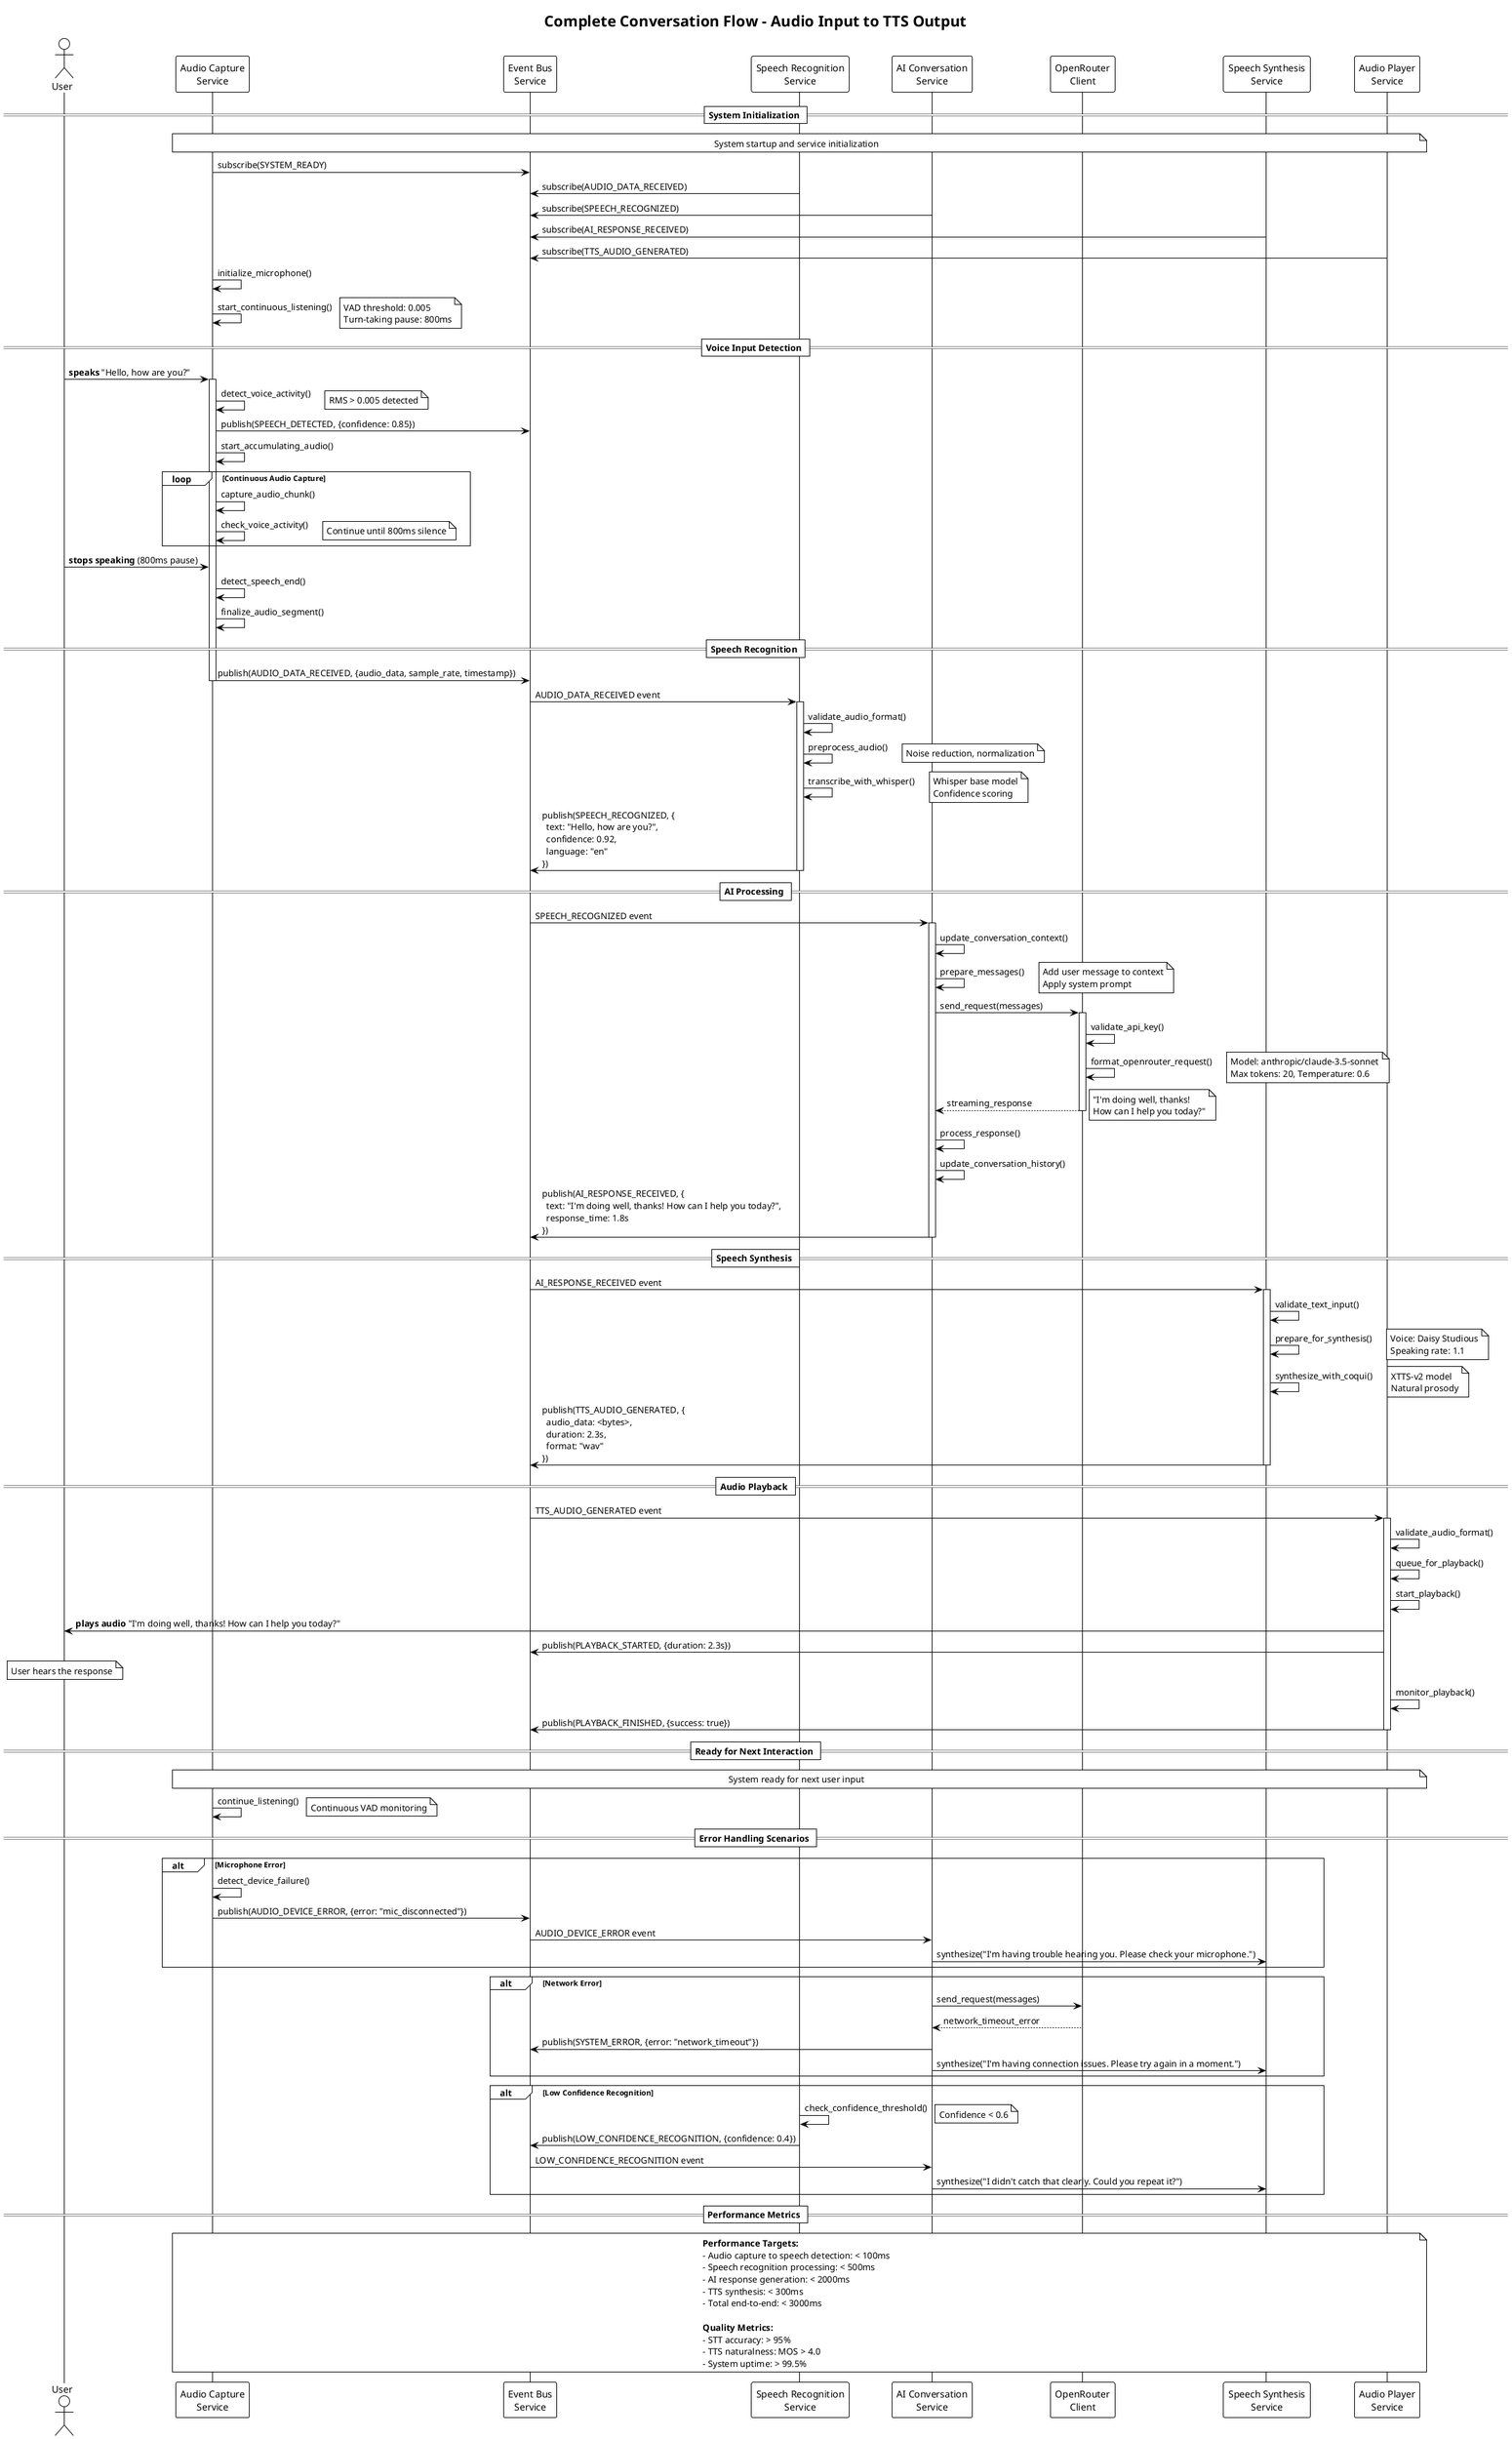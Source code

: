 @startuml Conversation Flow Sequence
!theme plain
title Complete Conversation Flow - Audio Input to TTS Output

actor User
participant "Audio Capture\nService" as AudioCapture
participant "Event Bus\nService" as EventBus
participant "Speech Recognition\nService" as SpeechRec
participant "AI Conversation\nService" as AIService
participant "OpenRouter\nClient" as OpenRouter
participant "Speech Synthesis\nService" as TTS
participant "Audio Player\nService" as AudioPlayer

== System Initialization ==
note over AudioCapture, AudioPlayer : System startup and service initialization
AudioCapture -> EventBus : subscribe(SYSTEM_READY)
SpeechRec -> EventBus : subscribe(AUDIO_DATA_RECEIVED)
AIService -> EventBus : subscribe(SPEECH_RECOGNIZED)
TTS -> EventBus : subscribe(AI_RESPONSE_RECEIVED)
AudioPlayer -> EventBus : subscribe(TTS_AUDIO_GENERATED)

AudioCapture -> AudioCapture : initialize_microphone()
AudioCapture -> AudioCapture : start_continuous_listening()
note right : VAD threshold: 0.005\nTurn-taking pause: 800ms

== Voice Input Detection ==
User -> AudioCapture : **speaks** "Hello, how are you?"
activate AudioCapture

AudioCapture -> AudioCapture : detect_voice_activity()
note right : RMS > 0.005 detected
AudioCapture -> EventBus : publish(SPEECH_DETECTED, {confidence: 0.85})
AudioCapture -> AudioCapture : start_accumulating_audio()

loop Continuous Audio Capture
  AudioCapture -> AudioCapture : capture_audio_chunk()
  AudioCapture -> AudioCapture : check_voice_activity()
  note right : Continue until 800ms silence
end

User -> AudioCapture : **stops speaking** (800ms pause)
AudioCapture -> AudioCapture : detect_speech_end()
AudioCapture -> AudioCapture : finalize_audio_segment()

== Speech Recognition ==
AudioCapture -> EventBus : publish(AUDIO_DATA_RECEIVED, {audio_data, sample_rate, timestamp})
deactivate AudioCapture

EventBus -> SpeechRec : AUDIO_DATA_RECEIVED event
activate SpeechRec

SpeechRec -> SpeechRec : validate_audio_format()
SpeechRec -> SpeechRec : preprocess_audio()
note right : Noise reduction, normalization

SpeechRec -> SpeechRec : transcribe_with_whisper()
note right : Whisper base model\nConfidence scoring

SpeechRec -> EventBus : publish(SPEECH_RECOGNIZED, {\n  text: "Hello, how are you?",\n  confidence: 0.92,\n  language: "en"\n})
deactivate SpeechRec

== AI Processing ==
EventBus -> AIService : SPEECH_RECOGNIZED event
activate AIService

AIService -> AIService : update_conversation_context()
AIService -> AIService : prepare_messages()
note right : Add user message to context\nApply system prompt

AIService -> OpenRouter : send_request(messages)
activate OpenRouter

OpenRouter -> OpenRouter : validate_api_key()
OpenRouter -> OpenRouter : format_openrouter_request()
note right : Model: anthropic/claude-3.5-sonnet\nMax tokens: 20, Temperature: 0.6

OpenRouter --> AIService : streaming_response
note right : "I'm doing well, thanks!\nHow can I help you today?"
deactivate OpenRouter

AIService -> AIService : process_response()
AIService -> AIService : update_conversation_history()

AIService -> EventBus : publish(AI_RESPONSE_RECEIVED, {\n  text: "I'm doing well, thanks! How can I help you today?",\n  response_time: 1.8s\n})
deactivate AIService

== Speech Synthesis ==
EventBus -> TTS : AI_RESPONSE_RECEIVED event
activate TTS

TTS -> TTS : validate_text_input()
TTS -> TTS : prepare_for_synthesis()
note right : Voice: Daisy Studious\nSpeaking rate: 1.1

TTS -> TTS : synthesize_with_coqui()
note right : XTTS-v2 model\nNatural prosody

TTS -> EventBus : publish(TTS_AUDIO_GENERATED, {\n  audio_data: <bytes>,\n  duration: 2.3s,\n  format: "wav"\n})
deactivate TTS

== Audio Playback ==
EventBus -> AudioPlayer : TTS_AUDIO_GENERATED event
activate AudioPlayer

AudioPlayer -> AudioPlayer : validate_audio_format()
AudioPlayer -> AudioPlayer : queue_for_playback()

AudioPlayer -> AudioPlayer : start_playback()
AudioPlayer -> User : **plays audio** "I'm doing well, thanks! How can I help you today?"

AudioPlayer -> EventBus : publish(PLAYBACK_STARTED, {duration: 2.3s})

note over User : User hears the response
AudioPlayer -> AudioPlayer : monitor_playback()

AudioPlayer -> EventBus : publish(PLAYBACK_FINISHED, {success: true})
deactivate AudioPlayer

== Ready for Next Interaction ==
note over AudioCapture, AudioPlayer : System ready for next user input
AudioCapture -> AudioCapture : continue_listening()
note right : Continuous VAD monitoring

== Error Handling Scenarios ==

alt Microphone Error
  AudioCapture -> AudioCapture : detect_device_failure()
  AudioCapture -> EventBus : publish(AUDIO_DEVICE_ERROR, {error: "mic_disconnected"})
  EventBus -> AIService : AUDIO_DEVICE_ERROR event
  AIService -> TTS : synthesize("I'm having trouble hearing you. Please check your microphone.")
end

alt Network Error
  AIService -> OpenRouter : send_request(messages)
  OpenRouter --> AIService : network_timeout_error
  AIService -> EventBus : publish(SYSTEM_ERROR, {error: "network_timeout"})
  AIService -> TTS : synthesize("I'm having connection issues. Please try again in a moment.")
end

alt Low Confidence Recognition
  SpeechRec -> SpeechRec : check_confidence_threshold()
  note right : Confidence < 0.6
  SpeechRec -> EventBus : publish(LOW_CONFIDENCE_RECOGNITION, {confidence: 0.4})
  EventBus -> AIService : LOW_CONFIDENCE_RECOGNITION event
  AIService -> TTS : synthesize("I didn't catch that clearly. Could you repeat it?")
end

== Performance Metrics ==
note over AudioCapture, AudioPlayer
  **Performance Targets:**
  - Audio capture to speech detection: < 100ms
  - Speech recognition processing: < 500ms  
  - AI response generation: < 2000ms
  - TTS synthesis: < 300ms
  - Total end-to-end: < 3000ms
  
  **Quality Metrics:**
  - STT accuracy: > 95%
  - TTS naturalness: MOS > 4.0
  - System uptime: > 99.5%
end note

@enduml
